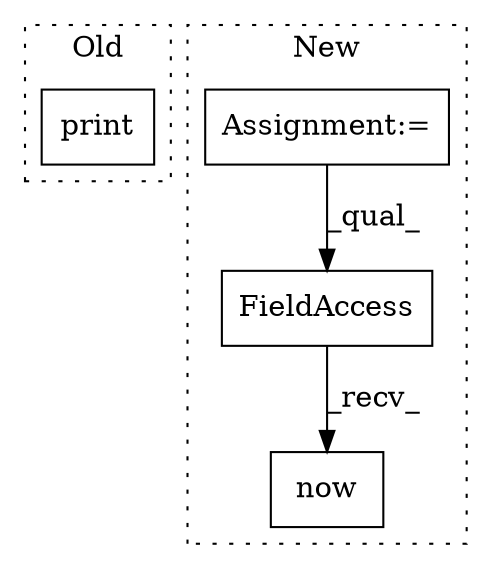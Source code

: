 digraph G {
subgraph cluster0 {
1 [label="print" a="32" s="2608,2662" l="6,1" shape="box"];
label = "Old";
style="dotted";
}
subgraph cluster1 {
2 [label="now" a="32" s="3778" l="5" shape="box"];
3 [label="Assignment:=" a="7" s="2125" l="8" shape="box"];
4 [label="FieldAccess" a="22" s="3760" l="17" shape="box"];
label = "New";
style="dotted";
}
3 -> 4 [label="_qual_"];
4 -> 2 [label="_recv_"];
}